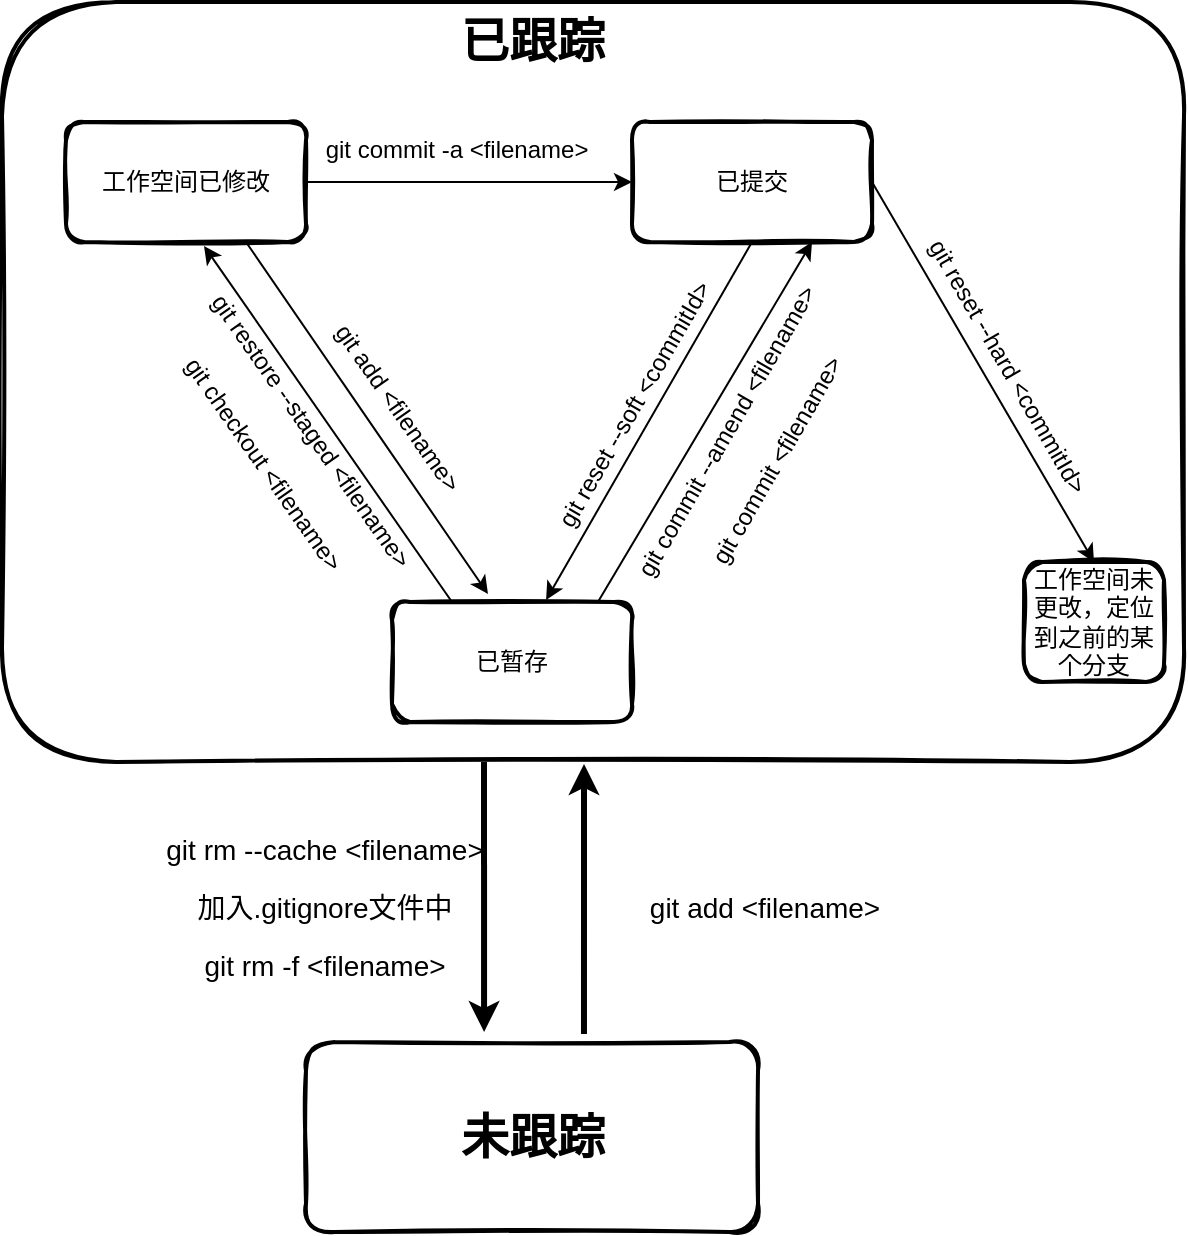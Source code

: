 <mxfile version="14.8.0" type="github">
  <diagram id="MBsffJcMdeb0rC7_hIie" name="Page-1">
    <mxGraphModel dx="1298" dy="834" grid="1" gridSize="10" guides="1" tooltips="1" connect="1" arrows="1" fold="1" page="1" pageScale="1" pageWidth="827" pageHeight="1169" math="0" shadow="0">
      <root>
        <mxCell id="0" />
        <mxCell id="1" parent="0" />
        <mxCell id="n8CpoKbULDjvX9xlorKM-1" value="" style="rounded=1;whiteSpace=wrap;html=1;strokeWidth=2;fillWeight=4;hachureGap=8;hachureAngle=45;sketch=1;" parent="1" vertex="1">
          <mxGeometry x="149" y="10" width="591" height="380" as="geometry" />
        </mxCell>
        <mxCell id="n8CpoKbULDjvX9xlorKM-2" value="" style="rounded=1;whiteSpace=wrap;html=1;strokeWidth=2;fillWeight=4;hachureGap=8;hachureAngle=45;sketch=1;" parent="1" vertex="1">
          <mxGeometry x="301" y="530" width="226" height="95" as="geometry" />
        </mxCell>
        <mxCell id="n8CpoKbULDjvX9xlorKM-3" value="未跟踪" style="text;strokeColor=none;fillColor=none;html=1;fontSize=24;fontStyle=1;verticalAlign=middle;align=center;" parent="1" vertex="1">
          <mxGeometry x="364" y="557.5" width="100" height="40" as="geometry" />
        </mxCell>
        <mxCell id="n8CpoKbULDjvX9xlorKM-5" value="" style="endArrow=classic;html=1;strokeWidth=3;exitX=0.615;exitY=-0.042;exitDx=0;exitDy=0;exitPerimeter=0;" parent="1" source="n8CpoKbULDjvX9xlorKM-2" edge="1">
          <mxGeometry width="50" height="50" relative="1" as="geometry">
            <mxPoint x="440" y="490" as="sourcePoint" />
            <mxPoint x="440" y="391" as="targetPoint" />
            <Array as="points">
              <mxPoint x="440" y="420" />
            </Array>
          </mxGeometry>
        </mxCell>
        <mxCell id="n8CpoKbULDjvX9xlorKM-6" value="已跟踪" style="text;strokeColor=none;fillColor=none;html=1;fontSize=24;fontStyle=1;verticalAlign=middle;align=center;" parent="1" vertex="1">
          <mxGeometry x="364" y="10" width="100" height="40" as="geometry" />
        </mxCell>
        <mxCell id="n8CpoKbULDjvX9xlorKM-7" value="&lt;font style=&quot;font-size: 14px ; font-weight: normal&quot;&gt;git add &amp;lt;filename&amp;gt;&lt;br&gt;&lt;/font&gt;" style="text;strokeColor=none;fillColor=none;html=1;fontSize=24;fontStyle=1;verticalAlign=middle;align=center;" parent="1" vertex="1">
          <mxGeometry x="440" y="440" width="180" height="40" as="geometry" />
        </mxCell>
        <mxCell id="n8CpoKbULDjvX9xlorKM-10" value="" style="endArrow=classic;html=1;strokeWidth=3;entryX=0.394;entryY=-0.053;entryDx=0;entryDy=0;entryPerimeter=0;" parent="1" target="n8CpoKbULDjvX9xlorKM-2" edge="1">
          <mxGeometry width="50" height="50" relative="1" as="geometry">
            <mxPoint x="390" y="390" as="sourcePoint" />
            <mxPoint x="440" y="280" as="targetPoint" />
          </mxGeometry>
        </mxCell>
        <mxCell id="n8CpoKbULDjvX9xlorKM-12" value="&lt;font style=&quot;font-weight: normal ; font-size: 14px&quot;&gt;git rm --cache &amp;lt;filename&amp;gt;&lt;br&gt;加入.gitignore文件中&lt;br&gt;git rm -f &amp;lt;filename&amp;gt;&lt;br&gt;&lt;/font&gt;" style="text;strokeColor=none;fillColor=none;html=1;fontSize=24;fontStyle=1;verticalAlign=middle;align=center;" parent="1" vertex="1">
          <mxGeometry x="260" y="440" width="100" height="40" as="geometry" />
        </mxCell>
        <mxCell id="n8CpoKbULDjvX9xlorKM-13" value="工作空间已修改" style="rounded=1;whiteSpace=wrap;html=1;strokeWidth=2;fillWeight=4;hachureGap=8;hachureAngle=45;sketch=1;" parent="1" vertex="1">
          <mxGeometry x="181" y="70" width="120" height="60" as="geometry" />
        </mxCell>
        <mxCell id="n8CpoKbULDjvX9xlorKM-14" value="已暂存" style="rounded=1;whiteSpace=wrap;html=1;strokeWidth=2;fillWeight=4;hachureGap=8;hachureAngle=45;sketch=1;" parent="1" vertex="1">
          <mxGeometry x="344" y="310" width="120" height="60" as="geometry" />
        </mxCell>
        <mxCell id="n8CpoKbULDjvX9xlorKM-15" value="已提交" style="rounded=1;whiteSpace=wrap;html=1;strokeWidth=2;fillWeight=4;hachureGap=8;hachureAngle=45;sketch=1;" parent="1" vertex="1">
          <mxGeometry x="464" y="70" width="120" height="60" as="geometry" />
        </mxCell>
        <mxCell id="n8CpoKbULDjvX9xlorKM-16" value="" style="endArrow=classic;html=1;strokeWidth=1;entryX=0.75;entryY=1;entryDx=0;entryDy=0;exitX=0.858;exitY=0;exitDx=0;exitDy=0;exitPerimeter=0;" parent="1" source="n8CpoKbULDjvX9xlorKM-14" target="n8CpoKbULDjvX9xlorKM-15" edge="1">
          <mxGeometry width="50" height="50" relative="1" as="geometry">
            <mxPoint x="420" y="310" as="sourcePoint" />
            <mxPoint x="470" y="260" as="targetPoint" />
          </mxGeometry>
        </mxCell>
        <mxCell id="n8CpoKbULDjvX9xlorKM-18" value="&lt;blockquote&gt;&lt;font style=&quot;font-size: 12px ; font-weight: normal ; line-height: 100%&quot;&gt;git commit --amend &amp;lt;filename&amp;gt;&lt;br&gt;&lt;/font&gt;&lt;span style=&quot;font-size: 12px ; font-weight: normal ; line-height: 100%&quot;&gt;git commit &amp;lt;filename&amp;gt;&lt;/span&gt;&lt;/blockquote&gt;" style="text;strokeColor=none;fillColor=none;html=1;fontSize=24;fontStyle=1;verticalAlign=middle;align=center;rotation=-60;" parent="1" vertex="1">
          <mxGeometry x="430" y="210" width="180" height="40" as="geometry" />
        </mxCell>
        <mxCell id="n8CpoKbULDjvX9xlorKM-19" value="" style="endArrow=classic;html=1;strokeWidth=1;entryX=0.642;entryY=-0.017;entryDx=0;entryDy=0;entryPerimeter=0;exitX=0.5;exitY=1;exitDx=0;exitDy=0;" parent="1" source="n8CpoKbULDjvX9xlorKM-15" target="n8CpoKbULDjvX9xlorKM-14" edge="1">
          <mxGeometry width="50" height="50" relative="1" as="geometry">
            <mxPoint x="600" y="132" as="sourcePoint" />
            <mxPoint x="410" y="310" as="targetPoint" />
          </mxGeometry>
        </mxCell>
        <mxCell id="n8CpoKbULDjvX9xlorKM-24" value="" style="endArrow=classic;html=1;strokeWidth=1;entryX=0.4;entryY=-0.067;entryDx=0;entryDy=0;entryPerimeter=0;exitX=0.75;exitY=1;exitDx=0;exitDy=0;" parent="1" source="n8CpoKbULDjvX9xlorKM-13" target="n8CpoKbULDjvX9xlorKM-14" edge="1">
          <mxGeometry width="50" height="50" relative="1" as="geometry">
            <mxPoint x="280" y="240" as="sourcePoint" />
            <mxPoint x="330" y="190" as="targetPoint" />
          </mxGeometry>
        </mxCell>
        <mxCell id="n8CpoKbULDjvX9xlorKM-25" value="&lt;blockquote&gt;&lt;font style=&quot;font-size: 12px ; font-weight: normal ; line-height: 100%&quot;&gt;git add &amp;lt;filename&amp;gt;&lt;/font&gt;&lt;br&gt;&lt;/blockquote&gt;" style="text;strokeColor=none;fillColor=none;html=1;fontSize=24;fontStyle=1;verticalAlign=middle;align=center;rotation=55;" parent="1" vertex="1">
          <mxGeometry x="290" y="200" width="119" height="20" as="geometry" />
        </mxCell>
        <mxCell id="n8CpoKbULDjvX9xlorKM-26" value="" style="endArrow=classic;html=1;strokeWidth=1;exitX=0.25;exitY=0;exitDx=0;exitDy=0;entryX=0.575;entryY=1.033;entryDx=0;entryDy=0;entryPerimeter=0;" parent="1" source="n8CpoKbULDjvX9xlorKM-14" target="n8CpoKbULDjvX9xlorKM-13" edge="1">
          <mxGeometry width="50" height="50" relative="1" as="geometry">
            <mxPoint x="240" y="270" as="sourcePoint" />
            <mxPoint x="290" y="220" as="targetPoint" />
          </mxGeometry>
        </mxCell>
        <mxCell id="n8CpoKbULDjvX9xlorKM-27" value="&lt;p&gt;&lt;span style=&quot;font-size: 12px ; font-weight: 400&quot;&gt;git restore --staged &amp;lt;filename&amp;gt;&lt;br&gt;&lt;/span&gt;&lt;span style=&quot;font-size: 12px ; font-weight: 400&quot;&gt;git checkout &amp;lt;filename&amp;gt;&lt;/span&gt;&lt;/p&gt;" style="text;strokeColor=none;fillColor=none;html=1;fontSize=24;fontStyle=1;verticalAlign=middle;align=center;rotation=55;" parent="1" vertex="1">
          <mxGeometry x="200" y="204.21" width="189.98" height="51.59" as="geometry" />
        </mxCell>
        <mxCell id="n8CpoKbULDjvX9xlorKM-28" value="" style="endArrow=classic;html=1;strokeWidth=1;exitX=1;exitY=0.5;exitDx=0;exitDy=0;entryX=0;entryY=0.5;entryDx=0;entryDy=0;" parent="1" source="n8CpoKbULDjvX9xlorKM-13" target="n8CpoKbULDjvX9xlorKM-15" edge="1">
          <mxGeometry width="50" height="50" relative="1" as="geometry">
            <mxPoint x="370" y="140" as="sourcePoint" />
            <mxPoint x="420" y="90" as="targetPoint" />
          </mxGeometry>
        </mxCell>
        <mxCell id="n8CpoKbULDjvX9xlorKM-29" value="&lt;blockquote&gt;&lt;span style=&quot;font-size: 12px ; font-weight: 400&quot;&gt;git commit -a &amp;lt;filename&amp;gt;&lt;/span&gt;&lt;/blockquote&gt;" style="text;strokeColor=none;fillColor=none;html=1;fontSize=24;fontStyle=1;verticalAlign=middle;align=center;rotation=0;" parent="1" vertex="1">
          <mxGeometry x="310" y="70" width="131" height="20" as="geometry" />
        </mxCell>
        <mxCell id="n8CpoKbULDjvX9xlorKM-31" value="工作空间未更改，定位到之前的某个分支" style="rounded=1;whiteSpace=wrap;html=1;strokeWidth=2;fillWeight=4;hachureGap=8;hachureAngle=45;sketch=1;" parent="1" vertex="1">
          <mxGeometry x="660" y="290" width="70" height="60" as="geometry" />
        </mxCell>
        <mxCell id="n8CpoKbULDjvX9xlorKM-32" value="" style="endArrow=classic;html=1;strokeWidth=1;exitX=1;exitY=0.5;exitDx=0;exitDy=0;entryX=0.5;entryY=0;entryDx=0;entryDy=0;" parent="1" source="n8CpoKbULDjvX9xlorKM-15" target="n8CpoKbULDjvX9xlorKM-31" edge="1">
          <mxGeometry width="50" height="50" relative="1" as="geometry">
            <mxPoint x="600" y="130" as="sourcePoint" />
            <mxPoint x="650" y="80" as="targetPoint" />
          </mxGeometry>
        </mxCell>
        <mxCell id="n8CpoKbULDjvX9xlorKM-33" value="&lt;span style=&quot;font-size: 12px ; font-weight: 400&quot;&gt;git reset --hard &amp;lt;commitId&amp;gt;&lt;/span&gt;" style="text;strokeColor=none;fillColor=none;html=1;fontSize=24;fontStyle=1;verticalAlign=middle;align=center;rotation=60;" parent="1" vertex="1">
          <mxGeometry x="570" y="180" width="170" height="20" as="geometry" />
        </mxCell>
        <mxCell id="n8CpoKbULDjvX9xlorKM-34" value="&lt;blockquote&gt;&lt;span style=&quot;font-size: 12px ; font-weight: 400&quot;&gt;git reset --soft &amp;lt;commitId&amp;gt;&lt;/span&gt;&lt;/blockquote&gt;" style="text;strokeColor=none;fillColor=none;html=1;fontSize=24;fontStyle=1;verticalAlign=middle;align=center;rotation=-60;" parent="1" vertex="1">
          <mxGeometry x="396" y="200" width="131" height="20" as="geometry" />
        </mxCell>
      </root>
    </mxGraphModel>
  </diagram>
</mxfile>

